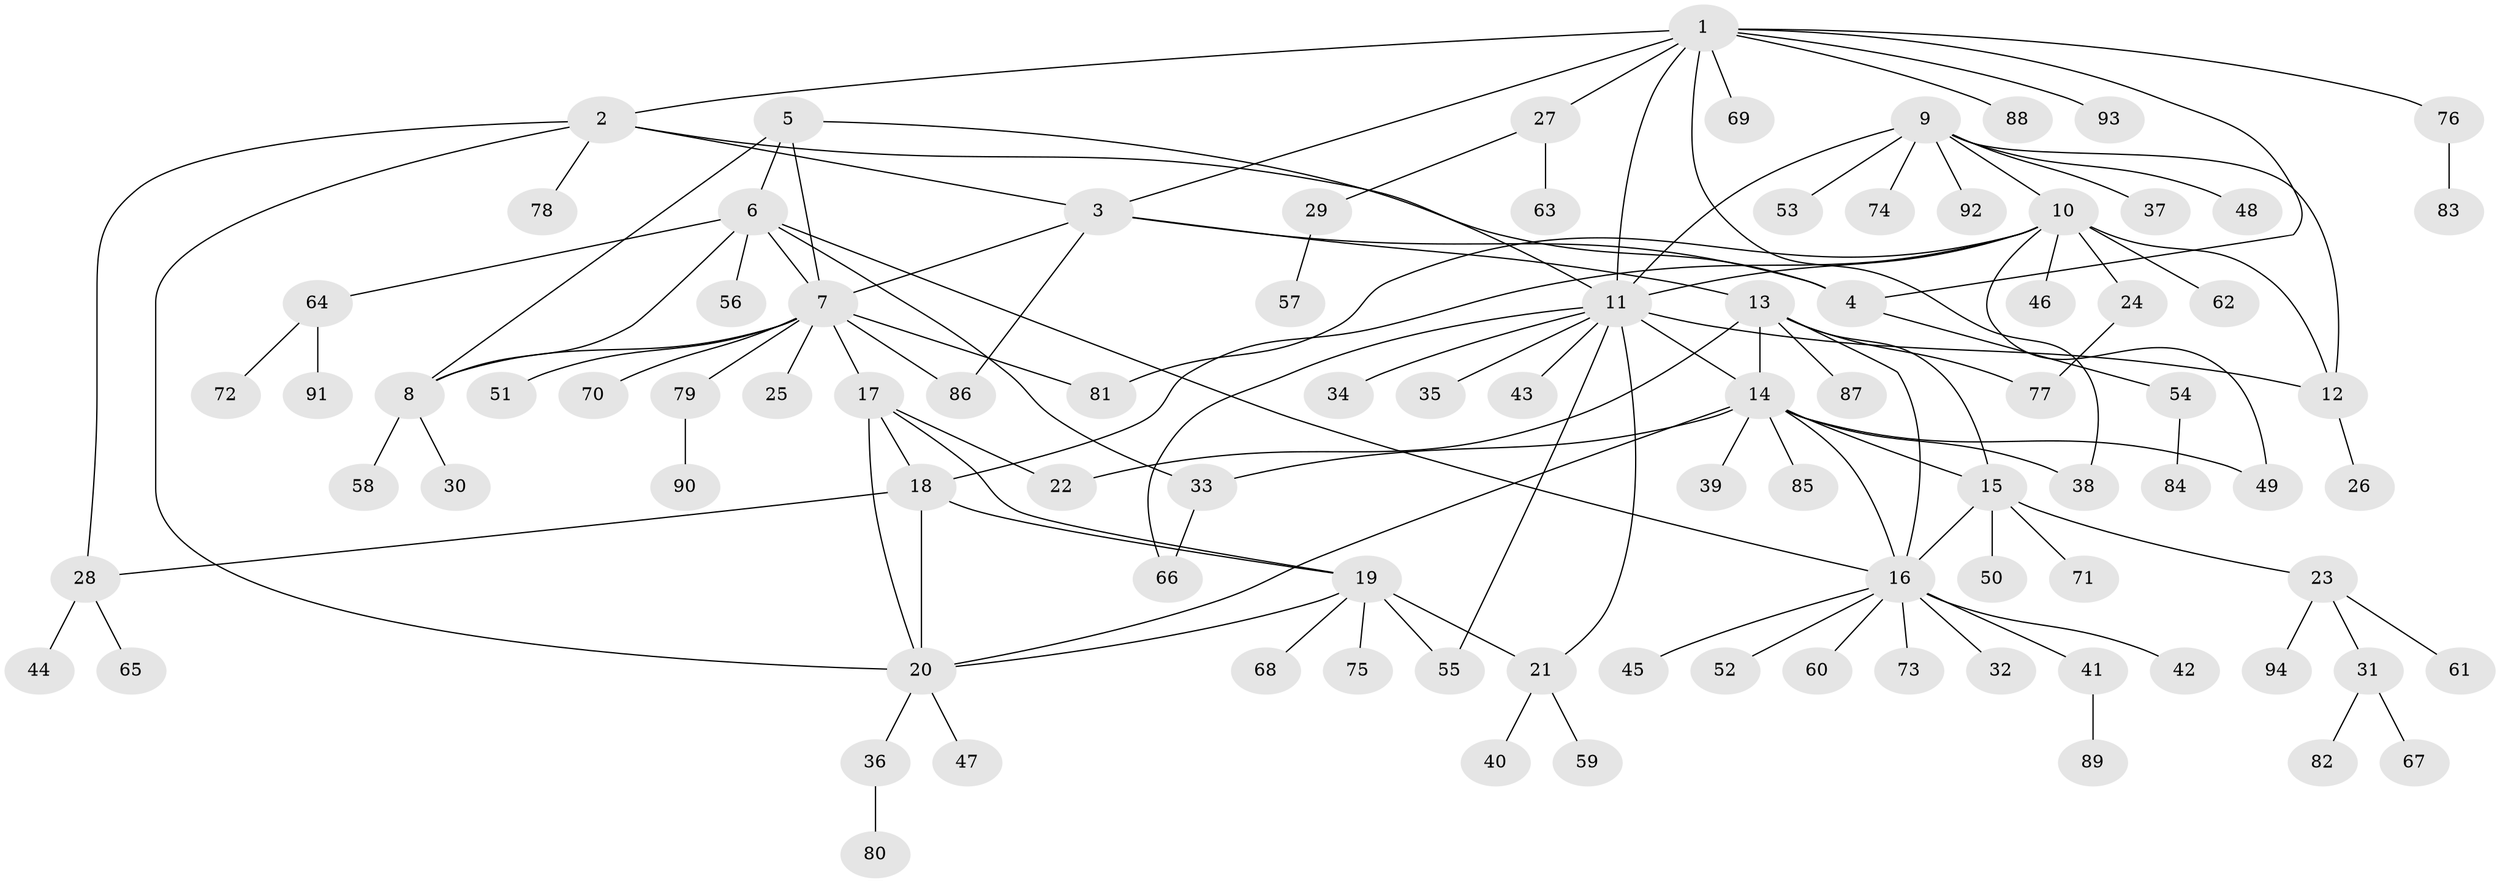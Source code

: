 // Generated by graph-tools (version 1.1) at 2025/16/03/09/25 04:16:11]
// undirected, 94 vertices, 125 edges
graph export_dot {
graph [start="1"]
  node [color=gray90,style=filled];
  1;
  2;
  3;
  4;
  5;
  6;
  7;
  8;
  9;
  10;
  11;
  12;
  13;
  14;
  15;
  16;
  17;
  18;
  19;
  20;
  21;
  22;
  23;
  24;
  25;
  26;
  27;
  28;
  29;
  30;
  31;
  32;
  33;
  34;
  35;
  36;
  37;
  38;
  39;
  40;
  41;
  42;
  43;
  44;
  45;
  46;
  47;
  48;
  49;
  50;
  51;
  52;
  53;
  54;
  55;
  56;
  57;
  58;
  59;
  60;
  61;
  62;
  63;
  64;
  65;
  66;
  67;
  68;
  69;
  70;
  71;
  72;
  73;
  74;
  75;
  76;
  77;
  78;
  79;
  80;
  81;
  82;
  83;
  84;
  85;
  86;
  87;
  88;
  89;
  90;
  91;
  92;
  93;
  94;
  1 -- 2;
  1 -- 3;
  1 -- 4;
  1 -- 11;
  1 -- 27;
  1 -- 38;
  1 -- 69;
  1 -- 76;
  1 -- 88;
  1 -- 93;
  2 -- 3;
  2 -- 4;
  2 -- 20;
  2 -- 28;
  2 -- 78;
  3 -- 4;
  3 -- 7;
  3 -- 13;
  3 -- 86;
  4 -- 54;
  5 -- 6;
  5 -- 7;
  5 -- 8;
  5 -- 11;
  6 -- 7;
  6 -- 8;
  6 -- 16;
  6 -- 33;
  6 -- 56;
  6 -- 64;
  7 -- 8;
  7 -- 17;
  7 -- 25;
  7 -- 51;
  7 -- 70;
  7 -- 79;
  7 -- 81;
  7 -- 86;
  8 -- 30;
  8 -- 58;
  9 -- 10;
  9 -- 11;
  9 -- 12;
  9 -- 37;
  9 -- 48;
  9 -- 53;
  9 -- 74;
  9 -- 92;
  10 -- 11;
  10 -- 12;
  10 -- 18;
  10 -- 24;
  10 -- 46;
  10 -- 49;
  10 -- 62;
  10 -- 81;
  11 -- 12;
  11 -- 14;
  11 -- 21;
  11 -- 34;
  11 -- 35;
  11 -- 43;
  11 -- 55;
  11 -- 66;
  12 -- 26;
  13 -- 14;
  13 -- 15;
  13 -- 16;
  13 -- 22;
  13 -- 77;
  13 -- 87;
  14 -- 15;
  14 -- 16;
  14 -- 20;
  14 -- 33;
  14 -- 38;
  14 -- 39;
  14 -- 49;
  14 -- 85;
  15 -- 16;
  15 -- 23;
  15 -- 50;
  15 -- 71;
  16 -- 32;
  16 -- 41;
  16 -- 42;
  16 -- 45;
  16 -- 52;
  16 -- 60;
  16 -- 73;
  17 -- 18;
  17 -- 19;
  17 -- 20;
  17 -- 22;
  18 -- 19;
  18 -- 20;
  18 -- 28;
  19 -- 20;
  19 -- 21;
  19 -- 55;
  19 -- 68;
  19 -- 75;
  20 -- 36;
  20 -- 47;
  21 -- 40;
  21 -- 59;
  23 -- 31;
  23 -- 61;
  23 -- 94;
  24 -- 77;
  27 -- 29;
  27 -- 63;
  28 -- 44;
  28 -- 65;
  29 -- 57;
  31 -- 67;
  31 -- 82;
  33 -- 66;
  36 -- 80;
  41 -- 89;
  54 -- 84;
  64 -- 72;
  64 -- 91;
  76 -- 83;
  79 -- 90;
}
